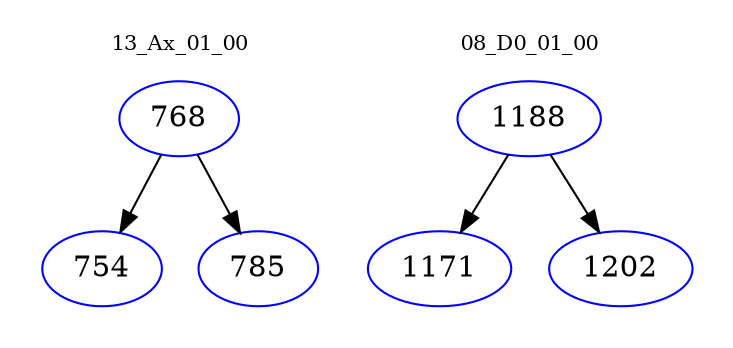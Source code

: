 digraph{
subgraph cluster_0 {
color = white
label = "13_Ax_01_00";
fontsize=10;
T0_768 [label="768", color="blue"]
T0_768 -> T0_754 [color="black"]
T0_754 [label="754", color="blue"]
T0_768 -> T0_785 [color="black"]
T0_785 [label="785", color="blue"]
}
subgraph cluster_1 {
color = white
label = "08_D0_01_00";
fontsize=10;
T1_1188 [label="1188", color="blue"]
T1_1188 -> T1_1171 [color="black"]
T1_1171 [label="1171", color="blue"]
T1_1188 -> T1_1202 [color="black"]
T1_1202 [label="1202", color="blue"]
}
}
